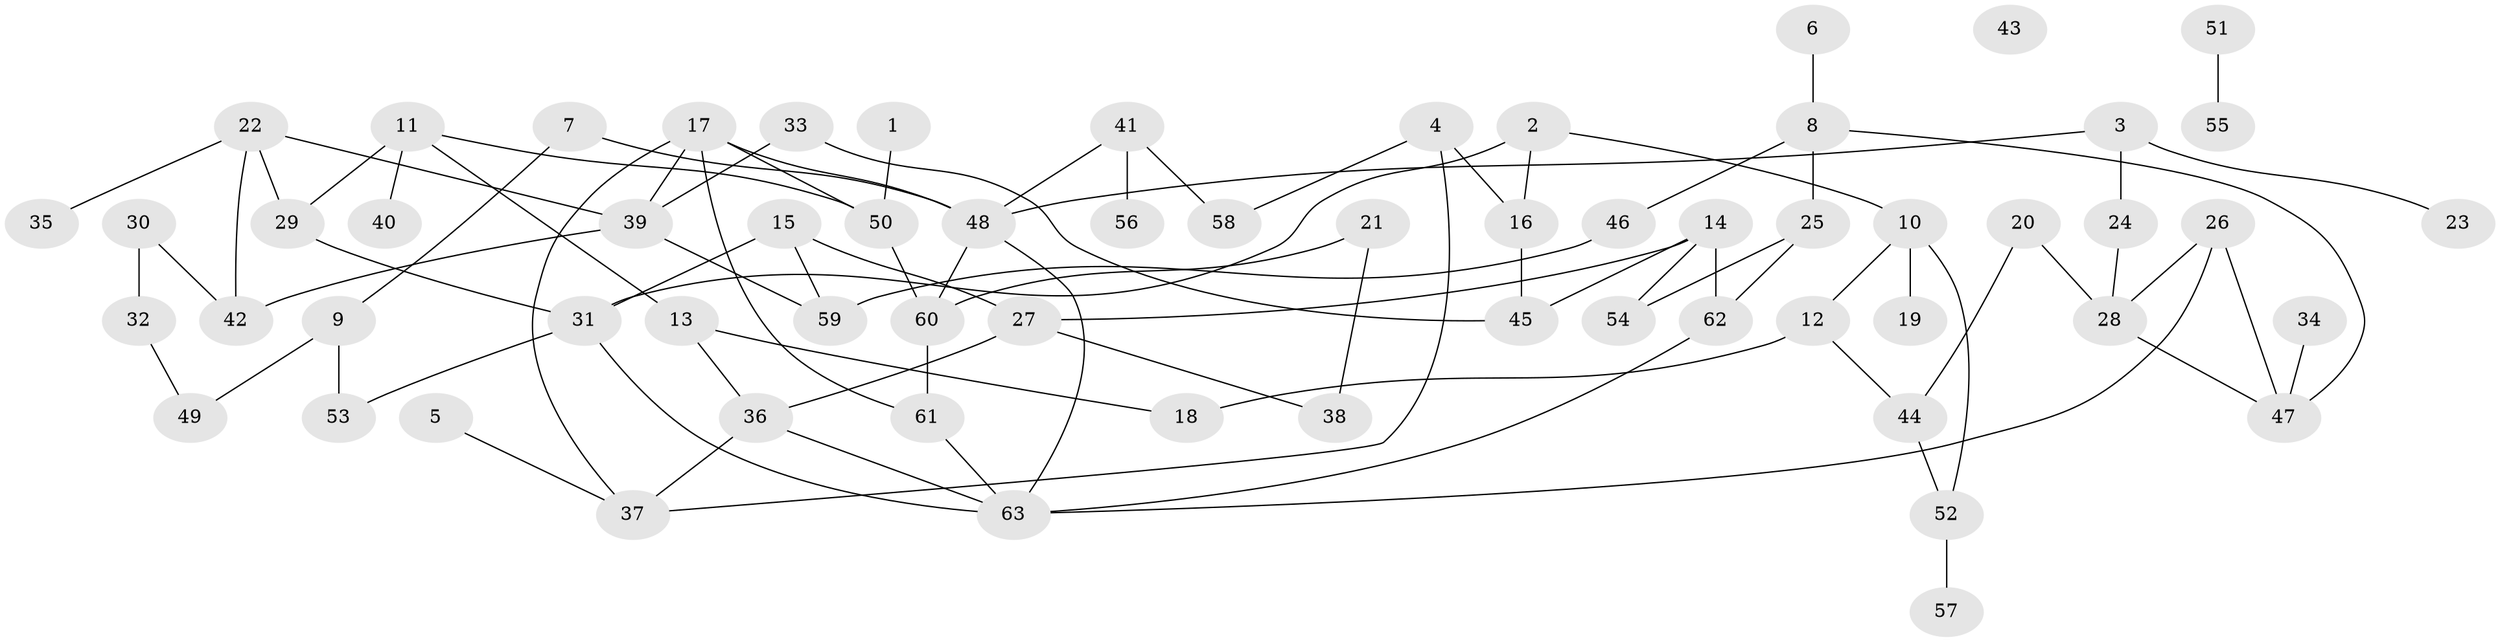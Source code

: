 // Generated by graph-tools (version 1.1) at 2025/39/03/09/25 04:39:06]
// undirected, 63 vertices, 86 edges
graph export_dot {
graph [start="1"]
  node [color=gray90,style=filled];
  1;
  2;
  3;
  4;
  5;
  6;
  7;
  8;
  9;
  10;
  11;
  12;
  13;
  14;
  15;
  16;
  17;
  18;
  19;
  20;
  21;
  22;
  23;
  24;
  25;
  26;
  27;
  28;
  29;
  30;
  31;
  32;
  33;
  34;
  35;
  36;
  37;
  38;
  39;
  40;
  41;
  42;
  43;
  44;
  45;
  46;
  47;
  48;
  49;
  50;
  51;
  52;
  53;
  54;
  55;
  56;
  57;
  58;
  59;
  60;
  61;
  62;
  63;
  1 -- 50;
  2 -- 10;
  2 -- 16;
  2 -- 31;
  3 -- 23;
  3 -- 24;
  3 -- 48;
  4 -- 16;
  4 -- 37;
  4 -- 58;
  5 -- 37;
  6 -- 8;
  7 -- 9;
  7 -- 48;
  8 -- 25;
  8 -- 46;
  8 -- 47;
  9 -- 49;
  9 -- 53;
  10 -- 12;
  10 -- 19;
  10 -- 52;
  11 -- 13;
  11 -- 29;
  11 -- 40;
  11 -- 50;
  12 -- 18;
  12 -- 44;
  13 -- 18;
  13 -- 36;
  14 -- 27;
  14 -- 45;
  14 -- 54;
  14 -- 62;
  15 -- 27;
  15 -- 31;
  15 -- 59;
  16 -- 45;
  17 -- 37;
  17 -- 39;
  17 -- 48;
  17 -- 50;
  17 -- 61;
  20 -- 28;
  20 -- 44;
  21 -- 38;
  21 -- 60;
  22 -- 29;
  22 -- 35;
  22 -- 39;
  22 -- 42;
  24 -- 28;
  25 -- 54;
  25 -- 62;
  26 -- 28;
  26 -- 47;
  26 -- 63;
  27 -- 36;
  27 -- 38;
  28 -- 47;
  29 -- 31;
  30 -- 32;
  30 -- 42;
  31 -- 53;
  31 -- 63;
  32 -- 49;
  33 -- 39;
  33 -- 45;
  34 -- 47;
  36 -- 37;
  36 -- 63;
  39 -- 42;
  39 -- 59;
  41 -- 48;
  41 -- 56;
  41 -- 58;
  44 -- 52;
  46 -- 59;
  48 -- 60;
  48 -- 63;
  50 -- 60;
  51 -- 55;
  52 -- 57;
  60 -- 61;
  61 -- 63;
  62 -- 63;
}
